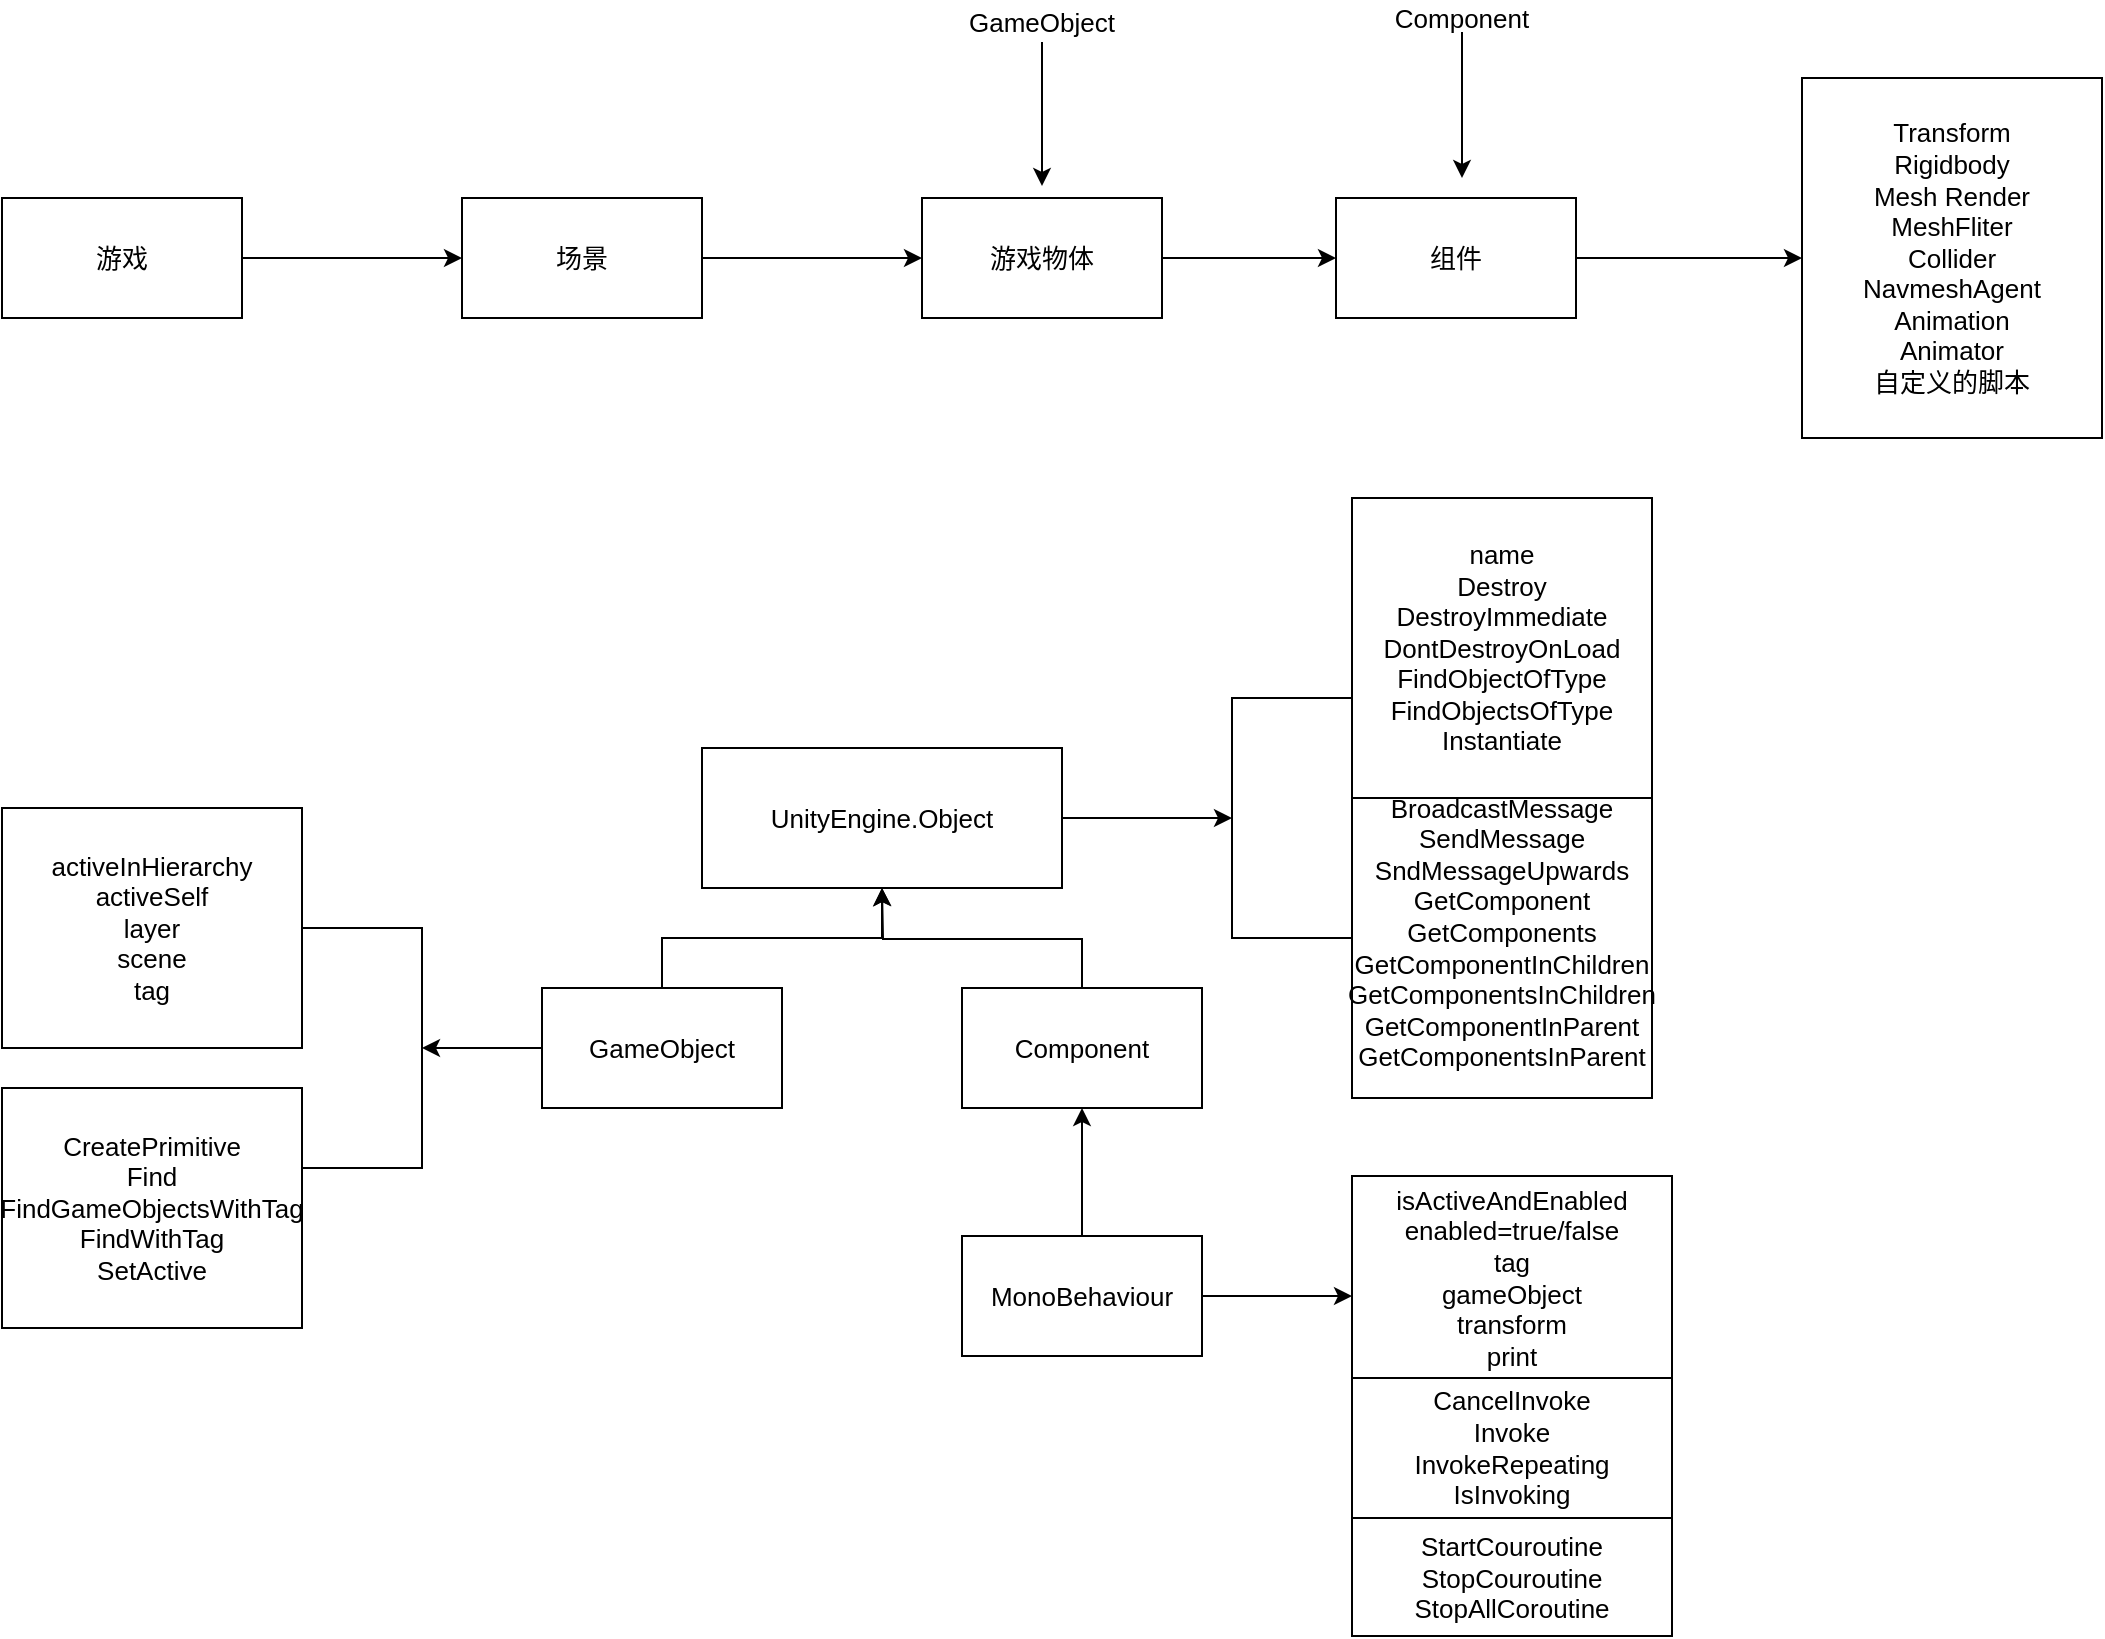 <mxfile version="10.5.8" type="github"><diagram id="XaU9B5CVOMtlXePF3xGn" name="unity类结构"><mxGraphModel dx="840" dy="436" grid="1" gridSize="10" guides="1" tooltips="1" connect="1" arrows="1" fold="1" page="1" pageScale="1" pageWidth="827" pageHeight="1169" math="0" shadow="0"><root><mxCell id="0"/><mxCell id="1" parent="0"/><mxCell id="36FKOKf0ip_2aRhIWBwy-9" style="edgeStyle=orthogonalEdgeStyle;rounded=0;orthogonalLoop=1;jettySize=auto;html=1;exitX=1;exitY=0.5;exitDx=0;exitDy=0;entryX=0;entryY=0.5;entryDx=0;entryDy=0;fontSize=13;labelPosition=center;verticalLabelPosition=middle;align=center;verticalAlign=middle;" parent="1" source="36FKOKf0ip_2aRhIWBwy-1" target="36FKOKf0ip_2aRhIWBwy-2" edge="1"><mxGeometry relative="1" as="geometry"/></mxCell><mxCell id="36FKOKf0ip_2aRhIWBwy-1" value="&lt;span style=&quot;font-size: 13px;&quot;&gt;游戏&lt;/span&gt;" style="rounded=0;whiteSpace=wrap;html=1;fontSize=13;labelPosition=center;verticalLabelPosition=middle;align=center;verticalAlign=middle;" parent="1" vertex="1"><mxGeometry x="40" y="130" width="120" height="60" as="geometry"/></mxCell><mxCell id="36FKOKf0ip_2aRhIWBwy-10" style="edgeStyle=orthogonalEdgeStyle;rounded=0;orthogonalLoop=1;jettySize=auto;html=1;exitX=1;exitY=0.5;exitDx=0;exitDy=0;entryX=0;entryY=0.5;entryDx=0;entryDy=0;fontSize=13;labelPosition=center;verticalLabelPosition=middle;align=center;verticalAlign=middle;" parent="1" source="36FKOKf0ip_2aRhIWBwy-2" target="36FKOKf0ip_2aRhIWBwy-3" edge="1"><mxGeometry relative="1" as="geometry"/></mxCell><mxCell id="36FKOKf0ip_2aRhIWBwy-2" value="&lt;span style=&quot;font-size: 13px;&quot;&gt;场景&lt;/span&gt;" style="rounded=0;whiteSpace=wrap;html=1;fontSize=13;labelPosition=center;verticalLabelPosition=middle;align=center;verticalAlign=middle;" parent="1" vertex="1"><mxGeometry x="270" y="130" width="120" height="60" as="geometry"/></mxCell><mxCell id="36FKOKf0ip_2aRhIWBwy-11" style="edgeStyle=orthogonalEdgeStyle;rounded=0;orthogonalLoop=1;jettySize=auto;html=1;exitX=1;exitY=0.5;exitDx=0;exitDy=0;fontSize=13;labelPosition=center;verticalLabelPosition=middle;align=center;verticalAlign=middle;" parent="1" source="36FKOKf0ip_2aRhIWBwy-3" target="36FKOKf0ip_2aRhIWBwy-4" edge="1"><mxGeometry relative="1" as="geometry"/></mxCell><mxCell id="36FKOKf0ip_2aRhIWBwy-3" value="&lt;span style=&quot;font-size: 13px;&quot;&gt;游戏物体&lt;/span&gt;" style="rounded=0;whiteSpace=wrap;html=1;fontSize=13;labelPosition=center;verticalLabelPosition=middle;align=center;verticalAlign=middle;" parent="1" vertex="1"><mxGeometry x="500" y="130" width="120" height="60" as="geometry"/></mxCell><mxCell id="36FKOKf0ip_2aRhIWBwy-12" style="edgeStyle=orthogonalEdgeStyle;rounded=0;orthogonalLoop=1;jettySize=auto;html=1;exitX=1;exitY=0.5;exitDx=0;exitDy=0;entryX=0;entryY=0.5;entryDx=0;entryDy=0;fontSize=13;labelPosition=center;verticalLabelPosition=middle;align=center;verticalAlign=middle;" parent="1" source="36FKOKf0ip_2aRhIWBwy-4" target="36FKOKf0ip_2aRhIWBwy-5" edge="1"><mxGeometry relative="1" as="geometry"/></mxCell><mxCell id="36FKOKf0ip_2aRhIWBwy-4" value="&lt;span style=&quot;font-size: 13px;&quot;&gt;组件&lt;/span&gt;" style="rounded=0;whiteSpace=wrap;html=1;fontSize=13;labelPosition=center;verticalLabelPosition=middle;align=center;verticalAlign=middle;" parent="1" vertex="1"><mxGeometry x="707" y="130" width="120" height="60" as="geometry"/></mxCell><mxCell id="36FKOKf0ip_2aRhIWBwy-5" value="&lt;span style=&quot;font-size: 13px;&quot;&gt;Transform&lt;/span&gt;&lt;div style=&quot;font-size: 13px;&quot;&gt;Rigidbody&lt;/div&gt;&lt;div style=&quot;font-size: 13px;&quot;&gt;Mesh Render&lt;/div&gt;&lt;div style=&quot;font-size: 13px;&quot;&gt;MeshFliter&lt;/div&gt;&lt;div style=&quot;font-size: 13px;&quot;&gt;Collider&lt;/div&gt;&lt;div style=&quot;font-size: 13px;&quot;&gt;NavmeshAgent&lt;/div&gt;&lt;div style=&quot;font-size: 13px;&quot;&gt;Animation&lt;/div&gt;&lt;div style=&quot;font-size: 13px;&quot;&gt;Animator&lt;/div&gt;&lt;div style=&quot;font-size: 13px;&quot;&gt;自定义的脚本&lt;/div&gt;" style="rounded=0;whiteSpace=wrap;html=1;fontSize=13;labelPosition=center;verticalLabelPosition=middle;align=center;verticalAlign=middle;" parent="1" vertex="1"><mxGeometry x="940" y="70" width="150" height="180" as="geometry"/></mxCell><mxCell id="36FKOKf0ip_2aRhIWBwy-14" style="edgeStyle=orthogonalEdgeStyle;rounded=0;orthogonalLoop=1;jettySize=auto;html=1;exitX=0.5;exitY=1;exitDx=0;exitDy=0;entryX=0.417;entryY=0.033;entryDx=0;entryDy=0;entryPerimeter=0;fontSize=13;labelPosition=center;verticalLabelPosition=middle;align=center;verticalAlign=middle;" parent="1" source="36FKOKf0ip_2aRhIWBwy-13" edge="1"><mxGeometry relative="1" as="geometry"><mxPoint x="560" y="124" as="targetPoint"/></mxGeometry></mxCell><mxCell id="36FKOKf0ip_2aRhIWBwy-13" value="GameObject&lt;br style=&quot;font-size: 13px;&quot;&gt;" style="text;html=1;strokeColor=none;fillColor=none;align=center;verticalAlign=middle;whiteSpace=wrap;rounded=0;fontSize=13;labelPosition=center;verticalLabelPosition=middle;" parent="1" vertex="1"><mxGeometry x="540" y="32" width="40" height="20" as="geometry"/></mxCell><mxCell id="36FKOKf0ip_2aRhIWBwy-34" style="edgeStyle=orthogonalEdgeStyle;rounded=0;orthogonalLoop=1;jettySize=auto;html=1;exitX=0.5;exitY=1;exitDx=0;exitDy=0;fontSize=13;labelPosition=center;verticalLabelPosition=middle;align=center;verticalAlign=middle;" parent="1" source="36FKOKf0ip_2aRhIWBwy-15" edge="1"><mxGeometry relative="1" as="geometry"><mxPoint x="770" y="120" as="targetPoint"/></mxGeometry></mxCell><mxCell id="36FKOKf0ip_2aRhIWBwy-15" value="Component&lt;br style=&quot;font-size: 13px;&quot;&gt;" style="text;html=1;strokeColor=none;fillColor=none;align=center;verticalAlign=middle;whiteSpace=wrap;rounded=0;fontSize=13;labelPosition=center;verticalLabelPosition=middle;" parent="1" vertex="1"><mxGeometry x="750" y="32" width="40" height="15" as="geometry"/></mxCell><mxCell id="36FKOKf0ip_2aRhIWBwy-18" value="&lt;span style=&quot;font-size: 13px;&quot;&gt;activeInHierarchy&lt;/span&gt;&lt;div style=&quot;font-size: 13px;&quot;&gt;activeSelf&lt;/div&gt;&lt;div style=&quot;font-size: 13px;&quot;&gt;layer&lt;/div&gt;&lt;div style=&quot;font-size: 13px;&quot;&gt;scene&lt;/div&gt;&lt;div style=&quot;font-size: 13px;&quot;&gt;tag&lt;/div&gt;" style="rounded=0;whiteSpace=wrap;html=1;fontSize=13;labelPosition=center;verticalLabelPosition=middle;align=center;verticalAlign=middle;" parent="1" vertex="1"><mxGeometry x="40" y="435" width="150" height="120" as="geometry"/></mxCell><mxCell id="36FKOKf0ip_2aRhIWBwy-19" value="&lt;span style=&quot;font-size: 13px;&quot;&gt;CreatePrimitive&lt;/span&gt;&lt;div style=&quot;font-size: 13px;&quot;&gt;Find&lt;/div&gt;&lt;div style=&quot;font-size: 13px;&quot;&gt;FindGameObjectsWithTag&lt;/div&gt;&lt;div style=&quot;font-size: 13px;&quot;&gt;FindWithTag&lt;/div&gt;&lt;div style=&quot;font-size: 13px;&quot;&gt;SetActive&lt;/div&gt;" style="rounded=0;whiteSpace=wrap;html=1;fontSize=13;labelPosition=center;verticalLabelPosition=middle;align=center;verticalAlign=middle;" parent="1" vertex="1"><mxGeometry x="40" y="575" width="150" height="120" as="geometry"/></mxCell><mxCell id="36FKOKf0ip_2aRhIWBwy-20" value="" style="shape=partialRectangle;whiteSpace=wrap;html=1;bottom=1;right=1;left=1;top=0;fillColor=none;routingCenterX=-0.5;direction=north;rotation=0;fontSize=13;labelPosition=center;verticalLabelPosition=middle;align=center;verticalAlign=middle;" parent="1" vertex="1"><mxGeometry x="190" y="495" width="60" height="120" as="geometry"/></mxCell><mxCell id="36FKOKf0ip_2aRhIWBwy-28" style="edgeStyle=orthogonalEdgeStyle;rounded=0;orthogonalLoop=1;jettySize=auto;html=1;exitX=0.5;exitY=0;exitDx=0;exitDy=0;entryX=0.5;entryY=1;entryDx=0;entryDy=0;fontSize=13;labelPosition=center;verticalLabelPosition=middle;align=center;verticalAlign=middle;" parent="1" source="36FKOKf0ip_2aRhIWBwy-23" target="36FKOKf0ip_2aRhIWBwy-26" edge="1"><mxGeometry relative="1" as="geometry"/></mxCell><mxCell id="36FKOKf0ip_2aRhIWBwy-30" style="edgeStyle=orthogonalEdgeStyle;rounded=0;orthogonalLoop=1;jettySize=auto;html=1;exitX=0;exitY=0.5;exitDx=0;exitDy=0;entryX=0.5;entryY=1;entryDx=0;entryDy=0;fontSize=13;labelPosition=center;verticalLabelPosition=middle;align=center;verticalAlign=middle;" parent="1" source="36FKOKf0ip_2aRhIWBwy-23" target="36FKOKf0ip_2aRhIWBwy-20" edge="1"><mxGeometry relative="1" as="geometry"/></mxCell><mxCell id="36FKOKf0ip_2aRhIWBwy-23" value="&lt;span style=&quot;font-size: 13px;&quot;&gt;GameObject&lt;/span&gt;" style="rounded=0;whiteSpace=wrap;html=1;fontSize=13;labelPosition=center;verticalLabelPosition=middle;align=center;verticalAlign=middle;" parent="1" vertex="1"><mxGeometry x="310" y="525" width="120" height="60" as="geometry"/></mxCell><mxCell id="36FKOKf0ip_2aRhIWBwy-29" style="edgeStyle=orthogonalEdgeStyle;rounded=0;orthogonalLoop=1;jettySize=auto;html=1;exitX=0.5;exitY=0;exitDx=0;exitDy=0;fontSize=13;labelPosition=center;verticalLabelPosition=middle;align=center;verticalAlign=middle;" parent="1" source="36FKOKf0ip_2aRhIWBwy-24" edge="1"><mxGeometry relative="1" as="geometry"><mxPoint x="480" y="475" as="targetPoint"/></mxGeometry></mxCell><mxCell id="36FKOKf0ip_2aRhIWBwy-24" value="&lt;span style=&quot;font-size: 13px&quot;&gt;Component&lt;/span&gt;" style="rounded=0;whiteSpace=wrap;html=1;fontSize=13;labelPosition=center;verticalLabelPosition=middle;align=center;verticalAlign=middle;" parent="1" vertex="1"><mxGeometry x="520" y="525" width="120" height="60" as="geometry"/></mxCell><mxCell id="36FKOKf0ip_2aRhIWBwy-31" style="edgeStyle=orthogonalEdgeStyle;rounded=0;orthogonalLoop=1;jettySize=auto;html=1;exitX=0.5;exitY=0;exitDx=0;exitDy=0;entryX=0.5;entryY=1;entryDx=0;entryDy=0;fontSize=13;labelPosition=center;verticalLabelPosition=middle;align=center;verticalAlign=middle;" parent="1" source="36FKOKf0ip_2aRhIWBwy-25" target="36FKOKf0ip_2aRhIWBwy-24" edge="1"><mxGeometry relative="1" as="geometry"/></mxCell><mxCell id="36FKOKf0ip_2aRhIWBwy-41" style="edgeStyle=orthogonalEdgeStyle;rounded=0;orthogonalLoop=1;jettySize=auto;html=1;exitX=1;exitY=0.5;exitDx=0;exitDy=0;entryX=0;entryY=0.594;entryDx=0;entryDy=0;entryPerimeter=0;fontSize=13;" parent="1" source="36FKOKf0ip_2aRhIWBwy-25" target="36FKOKf0ip_2aRhIWBwy-37" edge="1"><mxGeometry relative="1" as="geometry"/></mxCell><mxCell id="36FKOKf0ip_2aRhIWBwy-25" value="&lt;span style=&quot;font-size: 13px;&quot;&gt;MonoBehaviour&lt;/span&gt;" style="rounded=0;whiteSpace=wrap;html=1;fontSize=13;labelPosition=center;verticalLabelPosition=middle;align=center;verticalAlign=middle;" parent="1" vertex="1"><mxGeometry x="520" y="649" width="120" height="60" as="geometry"/></mxCell><mxCell id="36FKOKf0ip_2aRhIWBwy-33" style="edgeStyle=orthogonalEdgeStyle;rounded=0;orthogonalLoop=1;jettySize=auto;html=1;exitX=1;exitY=0.5;exitDx=0;exitDy=0;entryX=0.5;entryY=1;entryDx=0;entryDy=0;fontSize=13;labelPosition=center;verticalLabelPosition=middle;align=center;verticalAlign=middle;" parent="1" source="36FKOKf0ip_2aRhIWBwy-26" target="36FKOKf0ip_2aRhIWBwy-32" edge="1"><mxGeometry relative="1" as="geometry"/></mxCell><mxCell id="36FKOKf0ip_2aRhIWBwy-26" value="&lt;span style=&quot;font-size: 13px;&quot;&gt;UnityEngine.Object&lt;/span&gt;" style="rounded=0;whiteSpace=wrap;html=1;fontSize=13;labelPosition=center;verticalLabelPosition=middle;align=center;verticalAlign=middle;" parent="1" vertex="1"><mxGeometry x="390" y="405" width="180" height="70" as="geometry"/></mxCell><mxCell id="36FKOKf0ip_2aRhIWBwy-32" value="" style="shape=partialRectangle;whiteSpace=wrap;html=1;bottom=1;right=1;left=1;top=0;fillColor=none;routingCenterX=-0.5;direction=south;rotation=0;fontSize=13;labelPosition=center;verticalLabelPosition=middle;align=center;verticalAlign=middle;" parent="1" vertex="1"><mxGeometry x="655" y="380" width="60" height="120" as="geometry"/></mxCell><mxCell id="36FKOKf0ip_2aRhIWBwy-35" value="&lt;span style=&quot;font-size: 13px;&quot;&gt;name&lt;/span&gt;&lt;br style=&quot;font-size: 13px;&quot;&gt;&lt;span style=&quot;font-size: 13px;&quot;&gt;Destroy&lt;/span&gt;&lt;br style=&quot;font-size: 13px;&quot;&gt;&lt;span style=&quot;font-size: 13px;&quot;&gt;DestroyImmediate&lt;/span&gt;&lt;br style=&quot;font-size: 13px;&quot;&gt;&lt;span style=&quot;font-size: 13px;&quot;&gt;DontDestroyOnLoad&lt;/span&gt;&lt;br style=&quot;font-size: 13px;&quot;&gt;&lt;span style=&quot;font-size: 13px;&quot;&gt;FindObjectOfType&lt;/span&gt;&lt;br style=&quot;font-size: 13px;&quot;&gt;&lt;span style=&quot;font-size: 13px;&quot;&gt;FindObjectsOfType&lt;/span&gt;&lt;br style=&quot;font-size: 13px;&quot;&gt;&lt;span style=&quot;font-size: 13px;&quot;&gt;Instantiate&lt;/span&gt;" style="whiteSpace=wrap;html=1;aspect=fixed;fontSize=13;labelPosition=center;verticalLabelPosition=middle;align=center;verticalAlign=middle;" parent="1" vertex="1"><mxGeometry x="715" y="280" width="150" height="150" as="geometry"/></mxCell><mxCell id="36FKOKf0ip_2aRhIWBwy-36" value="&lt;span style=&quot;font-size: 13px;&quot;&gt;BroadcastMessage&lt;/span&gt;&lt;div style=&quot;font-size: 13px;&quot;&gt;SendMessage&lt;/div&gt;&lt;div style=&quot;font-size: 13px;&quot;&gt;SndMessageUpwards&lt;/div&gt;&lt;div style=&quot;font-size: 13px;&quot;&gt;GetComponent&lt;/div&gt;&lt;div style=&quot;font-size: 13px;&quot;&gt;GetComponents&lt;br style=&quot;font-size: 13px;&quot;&gt;&lt;/div&gt;&lt;div style=&quot;font-size: 13px;&quot;&gt;GetComponentInChildren&lt;/div&gt;&lt;div style=&quot;font-size: 13px;&quot;&gt;GetComponentsInChildren&lt;br style=&quot;font-size: 13px;&quot;&gt;&lt;/div&gt;&lt;div style=&quot;font-size: 13px;&quot;&gt;GetComponentInParent&lt;/div&gt;&lt;div style=&quot;font-size: 13px;&quot;&gt;GetComponentsInParent&lt;br style=&quot;font-size: 13px;&quot;&gt;&lt;/div&gt;&lt;div style=&quot;font-size: 13px;&quot;&gt;&lt;br style=&quot;font-size: 13px;&quot;&gt;&lt;/div&gt;" style="whiteSpace=wrap;html=1;aspect=fixed;fontSize=13;labelPosition=center;verticalLabelPosition=middle;align=center;verticalAlign=middle;" parent="1" vertex="1"><mxGeometry x="715" y="430" width="150" height="150" as="geometry"/></mxCell><mxCell id="36FKOKf0ip_2aRhIWBwy-37" value="&lt;div style=&quot;font-size: 13px;&quot;&gt;isActiveAndEnabled&lt;/div&gt;&lt;div style=&quot;font-size: 13px;&quot;&gt;enabled=true/false&lt;/div&gt;&lt;div style=&quot;font-size: 13px;&quot;&gt;tag&lt;/div&gt;&lt;div style=&quot;font-size: 13px;&quot;&gt;gameObject&lt;/div&gt;&lt;div style=&quot;font-size: 13px;&quot;&gt;transform&lt;/div&gt;&lt;div style=&quot;font-size: 13px;&quot;&gt;print&lt;/div&gt;" style="rounded=0;whiteSpace=wrap;html=1;fontSize=13;labelPosition=center;verticalLabelPosition=middle;align=center;verticalAlign=middle;" parent="1" vertex="1"><mxGeometry x="715" y="619" width="160" height="101" as="geometry"/></mxCell><mxCell id="36FKOKf0ip_2aRhIWBwy-38" value="&lt;span style=&quot;font-size: 13px;&quot;&gt;CancelInvoke&lt;/span&gt;&lt;div style=&quot;font-size: 13px;&quot;&gt;Invoke&lt;/div&gt;&lt;div style=&quot;font-size: 13px;&quot;&gt;InvokeRepeating&lt;/div&gt;&lt;div style=&quot;font-size: 13px;&quot;&gt;IsInvoking&lt;/div&gt;" style="rounded=0;whiteSpace=wrap;html=1;fontSize=13;labelPosition=center;verticalLabelPosition=middle;align=center;verticalAlign=middle;" parent="1" vertex="1"><mxGeometry x="715" y="720" width="160" height="70" as="geometry"/></mxCell><mxCell id="36FKOKf0ip_2aRhIWBwy-39" value="&lt;span style=&quot;font-size: 13px;&quot;&gt;StartCouroutine&lt;/span&gt;&lt;div style=&quot;font-size: 13px;&quot;&gt;StopCouroutine&lt;/div&gt;&lt;div style=&quot;font-size: 13px;&quot;&gt;StopAllCoroutine&lt;/div&gt;" style="rounded=0;whiteSpace=wrap;html=1;fontSize=13;labelPosition=center;verticalLabelPosition=middle;align=center;verticalAlign=middle;" parent="1" vertex="1"><mxGeometry x="715" y="790" width="160" height="59" as="geometry"/></mxCell></root></mxGraphModel></diagram><diagram id="G7NJjSRDgGsFqUAAP1C-" name="Mathf"><mxGraphModel dx="840" dy="436" grid="1" gridSize="10" guides="1" tooltips="1" connect="1" arrows="1" fold="1" page="1" pageScale="1" pageWidth="827" pageHeight="1169" math="0" shadow="0"><root><mxCell id="fAXod_wDIMJPDBYvjB0m-0"/><mxCell id="fAXod_wDIMJPDBYvjB0m-1" parent="fAXod_wDIMJPDBYvjB0m-0"/><mxCell id="qzTBdkduQj2TALtShac3-0" value="Defg2Rad&lt;br style=&quot;font-size: 15px;&quot;&gt;Epsilon&lt;br style=&quot;font-size: 15px;&quot;&gt;infinity&lt;br style=&quot;font-size: 15px;&quot;&gt;NegativeInfinity&lt;br style=&quot;font-size: 15px;&quot;&gt;PI&lt;br style=&quot;font-size: 15px;&quot;&gt;Rad2Deg&lt;br style=&quot;font-size: 15px;&quot;&gt;" style="rounded=0;whiteSpace=wrap;html=1;fontSize=15;verticalAlign=top;" parent="fAXod_wDIMJPDBYvjB0m-1" vertex="1"><mxGeometry x="230" y="60" width="190" height="140" as="geometry"/></mxCell><mxCell id="IFslFBcxyyocMpTNyJA8-1" value="Abs 绝对值&lt;br&gt;Ceil 向上取整&lt;br&gt;Clamp&amp;nbsp; 限定值的范围&lt;br&gt;Clamp01&amp;nbsp;把值限定在0和1之间&lt;br&gt;&lt;br&gt;ClosePowerOfTwo&amp;nbsp;取得2的power次方&lt;br&gt;Floor&amp;nbsp;向下取整&lt;br&gt;floorToInt&amp;nbsp;&lt;br&gt;Max&amp;nbsp;取得最大值&lt;br&gt;Min&amp;nbsp;取得最小值&lt;br&gt;Pow(f, p)&amp;nbsp;取得f的p次方&lt;br&gt;Sqrt&amp;nbsp;取得参数的平方根&lt;br&gt;Lerp&amp;nbsp;值范围内的差值&amp;nbsp;进行移动（越来越慢）&lt;br&gt;MoveTowards值范围移动（匀速）&lt;br&gt;PingPong&amp;nbsp;控制物体在值范围内来回移动&lt;br&gt;" style="rounded=0;whiteSpace=wrap;html=1;fontSize=15;align=left;" parent="fAXod_wDIMJPDBYvjB0m-1" vertex="1"><mxGeometry x="230" y="210" width="320" height="320" as="geometry"/></mxCell></root></mxGraphModel></diagram><diagram id="WCyitNHxKbxoOcp34HP_" name="Input"><mxGraphModel dx="840" dy="436" grid="1" gridSize="10" guides="1" tooltips="1" connect="1" arrows="1" fold="1" page="1" pageScale="1" pageWidth="827" pageHeight="1169" math="0" shadow="0"><root><mxCell id="EJchWVivy3GvN_pVD2uQ-0"/><mxCell id="EJchWVivy3GvN_pVD2uQ-1" parent="EJchWVivy3GvN_pVD2uQ-0"/><mxCell id="cBZG1aoMqHrUUdkfVaLs-0" value="getKey&lt;br&gt;getKeyDown&lt;br&gt;getKeyUp&lt;br&gt;getMouseButtonDown 检测鼠标按键&lt;br&gt;getButtonDown 虚拟键的检测&lt;br&gt;&lt;br&gt;KeyCode(枚举键值)&lt;br&gt;getAxis 能做出加速和减速的效果&lt;br&gt;getAxisRaw返回只有0, 1, -1&lt;br&gt;&lt;br&gt;" style="rounded=0;whiteSpace=wrap;html=1;" vertex="1" parent="EJchWVivy3GvN_pVD2uQ-1"><mxGeometry x="343" y="60" width="197" height="160" as="geometry"/></mxCell></root></mxGraphModel></diagram></mxfile>